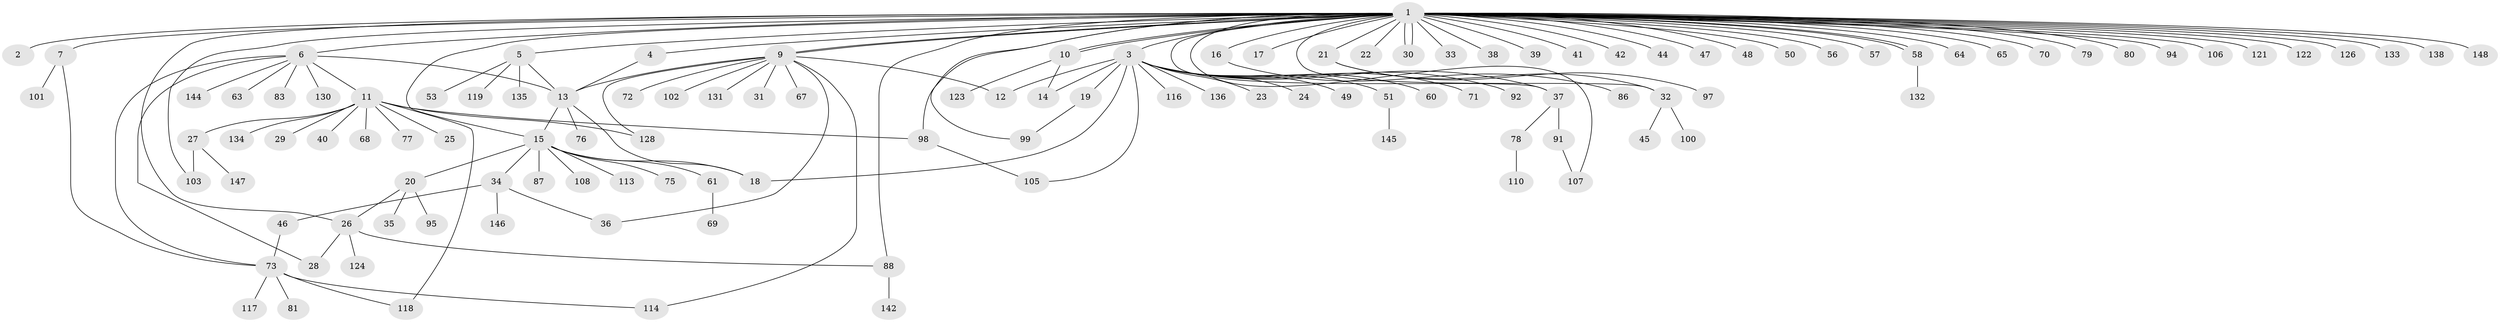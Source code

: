 // original degree distribution, {53: 0.006756756756756757, 1: 0.5675675675675675, 13: 0.013513513513513514, 2: 0.22297297297297297, 5: 0.0472972972972973, 11: 0.006756756756756757, 3: 0.07432432432432433, 4: 0.04054054054054054, 12: 0.006756756756756757, 8: 0.006756756756756757, 6: 0.006756756756756757}
// Generated by graph-tools (version 1.1) at 2025/11/02/27/25 16:11:15]
// undirected, 118 vertices, 145 edges
graph export_dot {
graph [start="1"]
  node [color=gray90,style=filled];
  1 [super="+54"];
  2;
  3 [super="+8"];
  4;
  5;
  6 [super="+129"];
  7;
  9 [super="+141"];
  10;
  11 [super="+112"];
  12 [super="+127"];
  13 [super="+125"];
  14 [super="+137"];
  15 [super="+62"];
  16 [super="+120"];
  17;
  18;
  19;
  20 [super="+43"];
  21 [super="+82"];
  22;
  23;
  24;
  25;
  26 [super="+89"];
  27 [super="+85"];
  28;
  29;
  30;
  31;
  32 [super="+66"];
  33;
  34 [super="+55"];
  35;
  36;
  37;
  38;
  39;
  40;
  41;
  42;
  44;
  45;
  46;
  47 [super="+59"];
  48;
  49 [super="+52"];
  50 [super="+115"];
  51 [super="+84"];
  53;
  56 [super="+96"];
  57;
  58;
  60 [super="+93"];
  61;
  63;
  64;
  65;
  67;
  68;
  69;
  70;
  71;
  72;
  73 [super="+74"];
  75;
  76;
  77;
  78 [super="+90"];
  79 [super="+111"];
  80 [super="+109"];
  81;
  83;
  86;
  87;
  88;
  91;
  92 [super="+143"];
  94;
  95;
  97;
  98 [super="+104"];
  99;
  100;
  101;
  102;
  103;
  105;
  106;
  107;
  108;
  110;
  113;
  114;
  116;
  117;
  118;
  119;
  121 [super="+140"];
  122;
  123;
  124;
  126;
  128;
  130;
  131;
  132 [super="+139"];
  133;
  134;
  135;
  136;
  138;
  142;
  144;
  145;
  146;
  147;
  148;
  1 -- 2;
  1 -- 3;
  1 -- 4;
  1 -- 5;
  1 -- 6 [weight=2];
  1 -- 7;
  1 -- 9;
  1 -- 9;
  1 -- 10;
  1 -- 10;
  1 -- 15;
  1 -- 16 [weight=2];
  1 -- 17;
  1 -- 21 [weight=2];
  1 -- 22;
  1 -- 26;
  1 -- 30;
  1 -- 30;
  1 -- 32;
  1 -- 33;
  1 -- 37;
  1 -- 38;
  1 -- 39;
  1 -- 41;
  1 -- 42;
  1 -- 44;
  1 -- 47;
  1 -- 48;
  1 -- 50;
  1 -- 56;
  1 -- 57;
  1 -- 58;
  1 -- 58;
  1 -- 64;
  1 -- 65;
  1 -- 70;
  1 -- 79;
  1 -- 80;
  1 -- 88;
  1 -- 94;
  1 -- 99;
  1 -- 103;
  1 -- 106;
  1 -- 121 [weight=2];
  1 -- 122;
  1 -- 126;
  1 -- 133;
  1 -- 138;
  1 -- 148;
  1 -- 107;
  1 -- 98;
  3 -- 12;
  3 -- 19;
  3 -- 23;
  3 -- 24;
  3 -- 37;
  3 -- 49;
  3 -- 51;
  3 -- 105;
  3 -- 116;
  3 -- 136;
  3 -- 18;
  3 -- 71;
  3 -- 60;
  3 -- 92;
  3 -- 14;
  4 -- 13;
  5 -- 53;
  5 -- 119;
  5 -- 135;
  5 -- 13;
  6 -- 11;
  6 -- 13;
  6 -- 28;
  6 -- 63;
  6 -- 73;
  6 -- 83;
  6 -- 130;
  6 -- 144;
  7 -- 73;
  7 -- 101;
  9 -- 12;
  9 -- 13;
  9 -- 31;
  9 -- 36;
  9 -- 67;
  9 -- 72;
  9 -- 102;
  9 -- 114;
  9 -- 128;
  9 -- 131;
  10 -- 14;
  10 -- 123;
  11 -- 25;
  11 -- 27;
  11 -- 29;
  11 -- 40;
  11 -- 68;
  11 -- 77;
  11 -- 98;
  11 -- 118;
  11 -- 128;
  11 -- 134;
  13 -- 76;
  13 -- 18;
  13 -- 15;
  15 -- 20;
  15 -- 34;
  15 -- 61;
  15 -- 75;
  15 -- 108;
  15 -- 113;
  15 -- 18;
  15 -- 87;
  16 -- 86;
  19 -- 99;
  20 -- 35;
  20 -- 26;
  20 -- 95;
  21 -- 32;
  21 -- 97;
  26 -- 28;
  26 -- 88;
  26 -- 124;
  27 -- 103;
  27 -- 147;
  32 -- 45;
  32 -- 100;
  34 -- 36;
  34 -- 46;
  34 -- 146;
  37 -- 78;
  37 -- 91;
  46 -- 73;
  51 -- 145;
  58 -- 132;
  61 -- 69;
  73 -- 114;
  73 -- 118;
  73 -- 81;
  73 -- 117;
  78 -- 110;
  88 -- 142;
  91 -- 107;
  98 -- 105;
}
